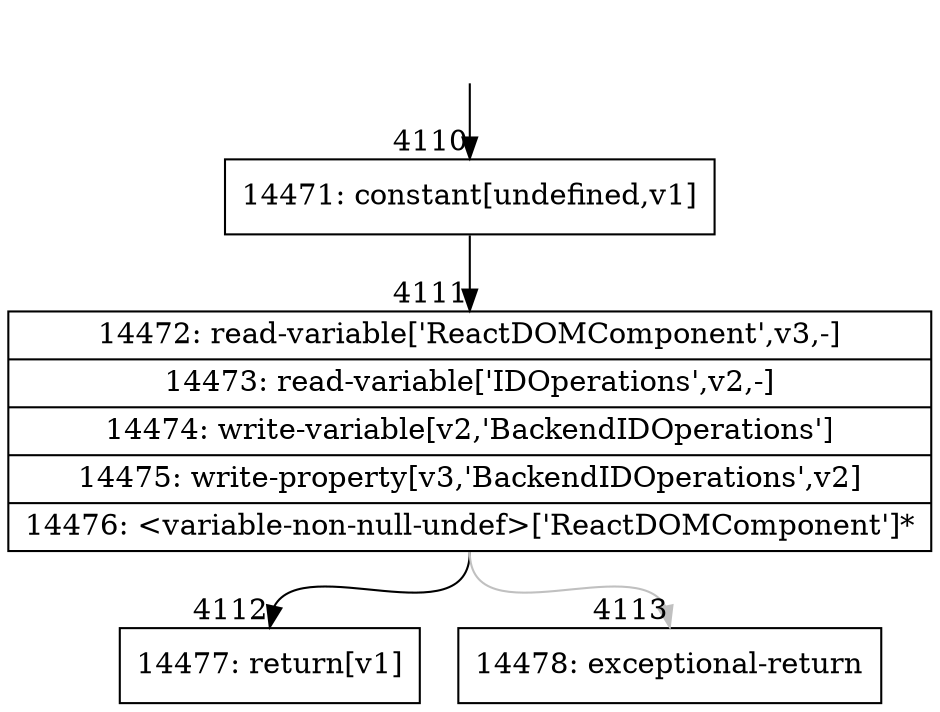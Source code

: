 digraph {
rankdir="TD"
BB_entry277[shape=none,label=""];
BB_entry277 -> BB4110 [tailport=s, headport=n, headlabel="    4110"]
BB4110 [shape=record label="{14471: constant[undefined,v1]}" ] 
BB4110 -> BB4111 [tailport=s, headport=n, headlabel="      4111"]
BB4111 [shape=record label="{14472: read-variable['ReactDOMComponent',v3,-]|14473: read-variable['IDOperations',v2,-]|14474: write-variable[v2,'BackendIDOperations']|14475: write-property[v3,'BackendIDOperations',v2]|14476: \<variable-non-null-undef\>['ReactDOMComponent']*}" ] 
BB4111 -> BB4112 [tailport=s, headport=n, headlabel="      4112"]
BB4111 -> BB4113 [tailport=s, headport=n, color=gray, headlabel="      4113"]
BB4112 [shape=record label="{14477: return[v1]}" ] 
BB4113 [shape=record label="{14478: exceptional-return}" ] 
//#$~ 7914
}
